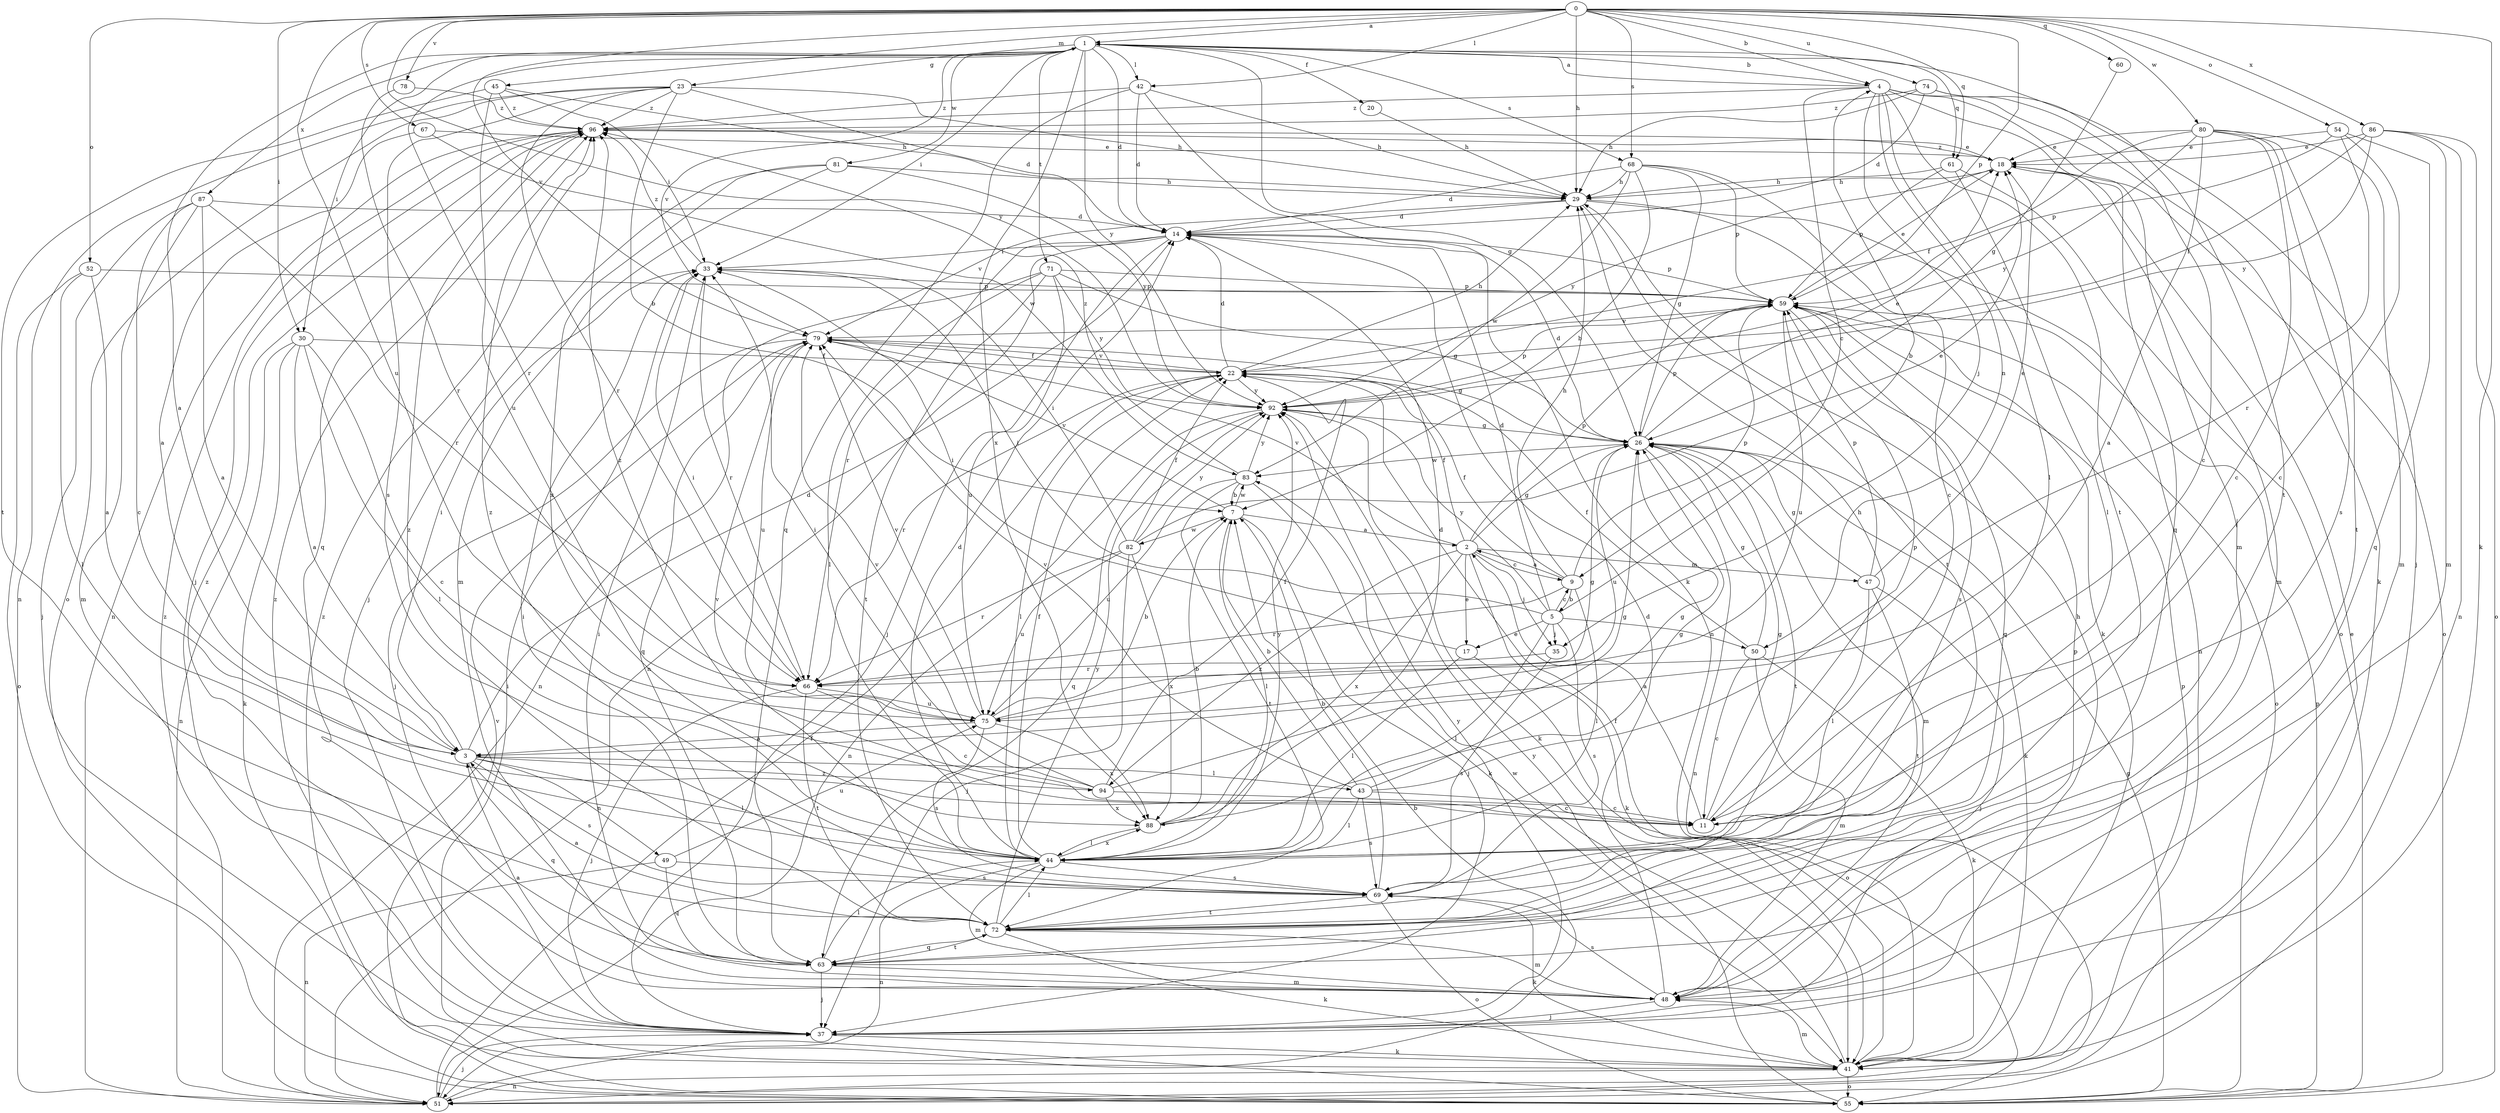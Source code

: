 strict digraph  {
0;
1;
2;
3;
4;
5;
7;
9;
11;
14;
17;
18;
20;
22;
23;
26;
29;
30;
33;
35;
37;
41;
42;
43;
44;
45;
47;
48;
49;
50;
51;
52;
54;
55;
59;
60;
61;
63;
66;
67;
68;
69;
71;
72;
74;
75;
78;
79;
80;
81;
82;
83;
86;
87;
88;
92;
94;
96;
0 -> 1  [label=a];
0 -> 4  [label=b];
0 -> 29  [label=h];
0 -> 30  [label=i];
0 -> 41  [label=k];
0 -> 42  [label=l];
0 -> 45  [label=m];
0 -> 52  [label=o];
0 -> 54  [label=o];
0 -> 59  [label=p];
0 -> 60  [label=q];
0 -> 61  [label=q];
0 -> 67  [label=s];
0 -> 68  [label=s];
0 -> 74  [label=u];
0 -> 75  [label=u];
0 -> 78  [label=v];
0 -> 79  [label=v];
0 -> 80  [label=w];
0 -> 86  [label=x];
0 -> 92  [label=y];
1 -> 4  [label=b];
1 -> 14  [label=d];
1 -> 20  [label=f];
1 -> 23  [label=g];
1 -> 26  [label=g];
1 -> 30  [label=i];
1 -> 33  [label=i];
1 -> 42  [label=l];
1 -> 61  [label=q];
1 -> 66  [label=r];
1 -> 68  [label=s];
1 -> 71  [label=t];
1 -> 72  [label=t];
1 -> 79  [label=v];
1 -> 81  [label=w];
1 -> 87  [label=x];
1 -> 88  [label=x];
1 -> 92  [label=y];
2 -> 9  [label=c];
2 -> 17  [label=e];
2 -> 22  [label=f];
2 -> 26  [label=g];
2 -> 35  [label=j];
2 -> 41  [label=k];
2 -> 47  [label=m];
2 -> 59  [label=p];
2 -> 79  [label=v];
2 -> 88  [label=x];
2 -> 94  [label=z];
3 -> 1  [label=a];
3 -> 14  [label=d];
3 -> 33  [label=i];
3 -> 43  [label=l];
3 -> 44  [label=l];
3 -> 49  [label=n];
3 -> 63  [label=q];
3 -> 69  [label=s];
3 -> 94  [label=z];
4 -> 1  [label=a];
4 -> 9  [label=c];
4 -> 35  [label=j];
4 -> 41  [label=k];
4 -> 44  [label=l];
4 -> 48  [label=m];
4 -> 50  [label=n];
4 -> 63  [label=q];
4 -> 72  [label=t];
4 -> 96  [label=z];
5 -> 4  [label=b];
5 -> 9  [label=c];
5 -> 14  [label=d];
5 -> 17  [label=e];
5 -> 33  [label=i];
5 -> 35  [label=j];
5 -> 44  [label=l];
5 -> 50  [label=n];
5 -> 69  [label=s];
5 -> 92  [label=y];
7 -> 2  [label=a];
7 -> 37  [label=j];
7 -> 44  [label=l];
7 -> 79  [label=v];
7 -> 82  [label=w];
7 -> 83  [label=w];
9 -> 2  [label=a];
9 -> 5  [label=b];
9 -> 22  [label=f];
9 -> 29  [label=h];
9 -> 44  [label=l];
9 -> 59  [label=p];
9 -> 66  [label=r];
11 -> 2  [label=a];
11 -> 26  [label=g];
11 -> 29  [label=h];
14 -> 33  [label=i];
14 -> 37  [label=j];
14 -> 51  [label=n];
14 -> 59  [label=p];
14 -> 66  [label=r];
17 -> 33  [label=i];
17 -> 44  [label=l];
17 -> 55  [label=o];
18 -> 29  [label=h];
18 -> 48  [label=m];
18 -> 55  [label=o];
18 -> 92  [label=y];
18 -> 96  [label=z];
20 -> 29  [label=h];
22 -> 14  [label=d];
22 -> 29  [label=h];
22 -> 44  [label=l];
22 -> 66  [label=r];
22 -> 79  [label=v];
22 -> 92  [label=y];
23 -> 7  [label=b];
23 -> 14  [label=d];
23 -> 29  [label=h];
23 -> 51  [label=n];
23 -> 55  [label=o];
23 -> 66  [label=r];
23 -> 69  [label=s];
23 -> 96  [label=z];
26 -> 14  [label=d];
26 -> 18  [label=e];
26 -> 41  [label=k];
26 -> 48  [label=m];
26 -> 51  [label=n];
26 -> 59  [label=p];
26 -> 72  [label=t];
26 -> 75  [label=u];
26 -> 83  [label=w];
29 -> 14  [label=d];
29 -> 41  [label=k];
29 -> 51  [label=n];
29 -> 72  [label=t];
29 -> 79  [label=v];
30 -> 3  [label=a];
30 -> 11  [label=c];
30 -> 22  [label=f];
30 -> 41  [label=k];
30 -> 44  [label=l];
30 -> 51  [label=n];
33 -> 59  [label=p];
33 -> 66  [label=r];
33 -> 96  [label=z];
35 -> 66  [label=r];
35 -> 69  [label=s];
37 -> 29  [label=h];
37 -> 41  [label=k];
37 -> 92  [label=y];
37 -> 96  [label=z];
41 -> 22  [label=f];
41 -> 48  [label=m];
41 -> 51  [label=n];
41 -> 55  [label=o];
41 -> 59  [label=p];
41 -> 83  [label=w];
41 -> 96  [label=z];
42 -> 14  [label=d];
42 -> 29  [label=h];
42 -> 41  [label=k];
42 -> 63  [label=q];
42 -> 96  [label=z];
43 -> 7  [label=b];
43 -> 11  [label=c];
43 -> 26  [label=g];
43 -> 44  [label=l];
43 -> 59  [label=p];
43 -> 69  [label=s];
43 -> 79  [label=v];
44 -> 14  [label=d];
44 -> 22  [label=f];
44 -> 48  [label=m];
44 -> 51  [label=n];
44 -> 69  [label=s];
44 -> 79  [label=v];
44 -> 88  [label=x];
44 -> 92  [label=y];
45 -> 29  [label=h];
45 -> 33  [label=i];
45 -> 72  [label=t];
45 -> 75  [label=u];
45 -> 96  [label=z];
47 -> 18  [label=e];
47 -> 26  [label=g];
47 -> 37  [label=j];
47 -> 44  [label=l];
47 -> 59  [label=p];
47 -> 72  [label=t];
48 -> 3  [label=a];
48 -> 14  [label=d];
48 -> 33  [label=i];
48 -> 37  [label=j];
48 -> 59  [label=p];
48 -> 69  [label=s];
49 -> 51  [label=n];
49 -> 63  [label=q];
49 -> 69  [label=s];
49 -> 75  [label=u];
50 -> 11  [label=c];
50 -> 22  [label=f];
50 -> 26  [label=g];
50 -> 41  [label=k];
50 -> 48  [label=m];
51 -> 7  [label=b];
51 -> 18  [label=e];
51 -> 22  [label=f];
51 -> 37  [label=j];
51 -> 96  [label=z];
52 -> 3  [label=a];
52 -> 44  [label=l];
52 -> 55  [label=o];
52 -> 59  [label=p];
54 -> 11  [label=c];
54 -> 18  [label=e];
54 -> 59  [label=p];
54 -> 63  [label=q];
54 -> 66  [label=r];
55 -> 26  [label=g];
55 -> 33  [label=i];
55 -> 59  [label=p];
55 -> 79  [label=v];
55 -> 92  [label=y];
55 -> 96  [label=z];
59 -> 18  [label=e];
59 -> 55  [label=o];
59 -> 63  [label=q];
59 -> 69  [label=s];
59 -> 75  [label=u];
59 -> 79  [label=v];
60 -> 26  [label=g];
61 -> 29  [label=h];
61 -> 44  [label=l];
61 -> 55  [label=o];
61 -> 59  [label=p];
63 -> 33  [label=i];
63 -> 37  [label=j];
63 -> 44  [label=l];
63 -> 48  [label=m];
63 -> 72  [label=t];
66 -> 11  [label=c];
66 -> 33  [label=i];
66 -> 37  [label=j];
66 -> 72  [label=t];
66 -> 75  [label=u];
67 -> 3  [label=a];
67 -> 18  [label=e];
67 -> 83  [label=w];
68 -> 7  [label=b];
68 -> 11  [label=c];
68 -> 14  [label=d];
68 -> 26  [label=g];
68 -> 29  [label=h];
68 -> 59  [label=p];
68 -> 83  [label=w];
69 -> 7  [label=b];
69 -> 41  [label=k];
69 -> 55  [label=o];
69 -> 72  [label=t];
69 -> 96  [label=z];
71 -> 26  [label=g];
71 -> 44  [label=l];
71 -> 51  [label=n];
71 -> 59  [label=p];
71 -> 72  [label=t];
71 -> 75  [label=u];
71 -> 92  [label=y];
72 -> 3  [label=a];
72 -> 41  [label=k];
72 -> 44  [label=l];
72 -> 48  [label=m];
72 -> 63  [label=q];
72 -> 92  [label=y];
72 -> 96  [label=z];
74 -> 11  [label=c];
74 -> 14  [label=d];
74 -> 29  [label=h];
74 -> 37  [label=j];
74 -> 96  [label=z];
75 -> 3  [label=a];
75 -> 7  [label=b];
75 -> 26  [label=g];
75 -> 69  [label=s];
75 -> 79  [label=v];
75 -> 88  [label=x];
78 -> 66  [label=r];
78 -> 96  [label=z];
79 -> 22  [label=f];
79 -> 26  [label=g];
79 -> 37  [label=j];
79 -> 63  [label=q];
79 -> 75  [label=u];
80 -> 3  [label=a];
80 -> 11  [label=c];
80 -> 18  [label=e];
80 -> 22  [label=f];
80 -> 48  [label=m];
80 -> 69  [label=s];
80 -> 72  [label=t];
80 -> 92  [label=y];
81 -> 29  [label=h];
81 -> 37  [label=j];
81 -> 48  [label=m];
81 -> 88  [label=x];
81 -> 92  [label=y];
82 -> 18  [label=e];
82 -> 22  [label=f];
82 -> 33  [label=i];
82 -> 37  [label=j];
82 -> 66  [label=r];
82 -> 75  [label=u];
82 -> 88  [label=x];
82 -> 92  [label=y];
83 -> 7  [label=b];
83 -> 41  [label=k];
83 -> 72  [label=t];
83 -> 75  [label=u];
83 -> 92  [label=y];
83 -> 96  [label=z];
86 -> 18  [label=e];
86 -> 22  [label=f];
86 -> 48  [label=m];
86 -> 51  [label=n];
86 -> 55  [label=o];
86 -> 92  [label=y];
87 -> 3  [label=a];
87 -> 11  [label=c];
87 -> 14  [label=d];
87 -> 37  [label=j];
87 -> 48  [label=m];
87 -> 66  [label=r];
88 -> 7  [label=b];
88 -> 14  [label=d];
88 -> 26  [label=g];
88 -> 44  [label=l];
92 -> 26  [label=g];
92 -> 41  [label=k];
92 -> 51  [label=n];
92 -> 59  [label=p];
92 -> 63  [label=q];
94 -> 11  [label=c];
94 -> 22  [label=f];
94 -> 26  [label=g];
94 -> 33  [label=i];
94 -> 79  [label=v];
94 -> 88  [label=x];
94 -> 96  [label=z];
96 -> 18  [label=e];
96 -> 37  [label=j];
96 -> 51  [label=n];
96 -> 63  [label=q];
}
